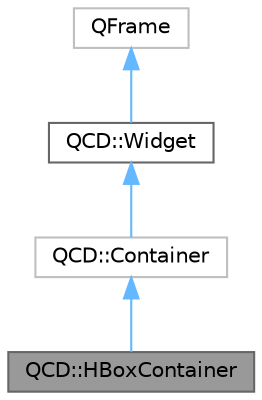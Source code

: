 digraph "QCD::HBoxContainer"
{
 // LATEX_PDF_SIZE
  bgcolor="transparent";
  edge [fontname=Helvetica,fontsize=10,labelfontname=Helvetica,labelfontsize=10];
  node [fontname=Helvetica,fontsize=10,shape=box,height=0.2,width=0.4];
  Node1 [label="QCD::HBoxContainer",height=0.2,width=0.4,color="gray40", fillcolor="grey60", style="filled", fontcolor="black",tooltip=" "];
  Node2 -> Node1 [dir="back",color="steelblue1",style="solid"];
  Node2 [label="QCD::Container",height=0.2,width=0.4,color="grey75", fillcolor="white", style="filled",URL="$classQCD_1_1Container.html",tooltip=" "];
  Node3 -> Node2 [dir="back",color="steelblue1",style="solid"];
  Node3 [label="QCD::Widget",height=0.2,width=0.4,color="gray40", fillcolor="white", style="filled",URL="$classQCD_1_1Widget.html",tooltip="Base class for all QCD custom widget."];
  Node4 -> Node3 [dir="back",color="steelblue1",style="solid"];
  Node4 [label="QFrame",height=0.2,width=0.4,color="grey75", fillcolor="white", style="filled",tooltip=" "];
}
